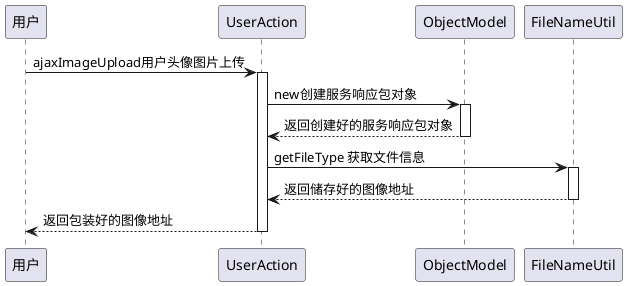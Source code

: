@startuml
participant 用户
用户 -> UserAction : ajaxImageUpload用户头像图片上传
activate UserAction
UserAction -> ObjectModel : new创建服务响应包对象
activate ObjectModel
ObjectModel --> UserAction : 返回创建好的服务响应包对象
deactivate ObjectModel
UserAction -> FileNameUtil : getFileType 获取文件信息
activate FileNameUtil
FileNameUtil --> UserAction : 返回储存好的图像地址
deactivate FileNameUtil
return 返回包装好的图像地址
@enduml